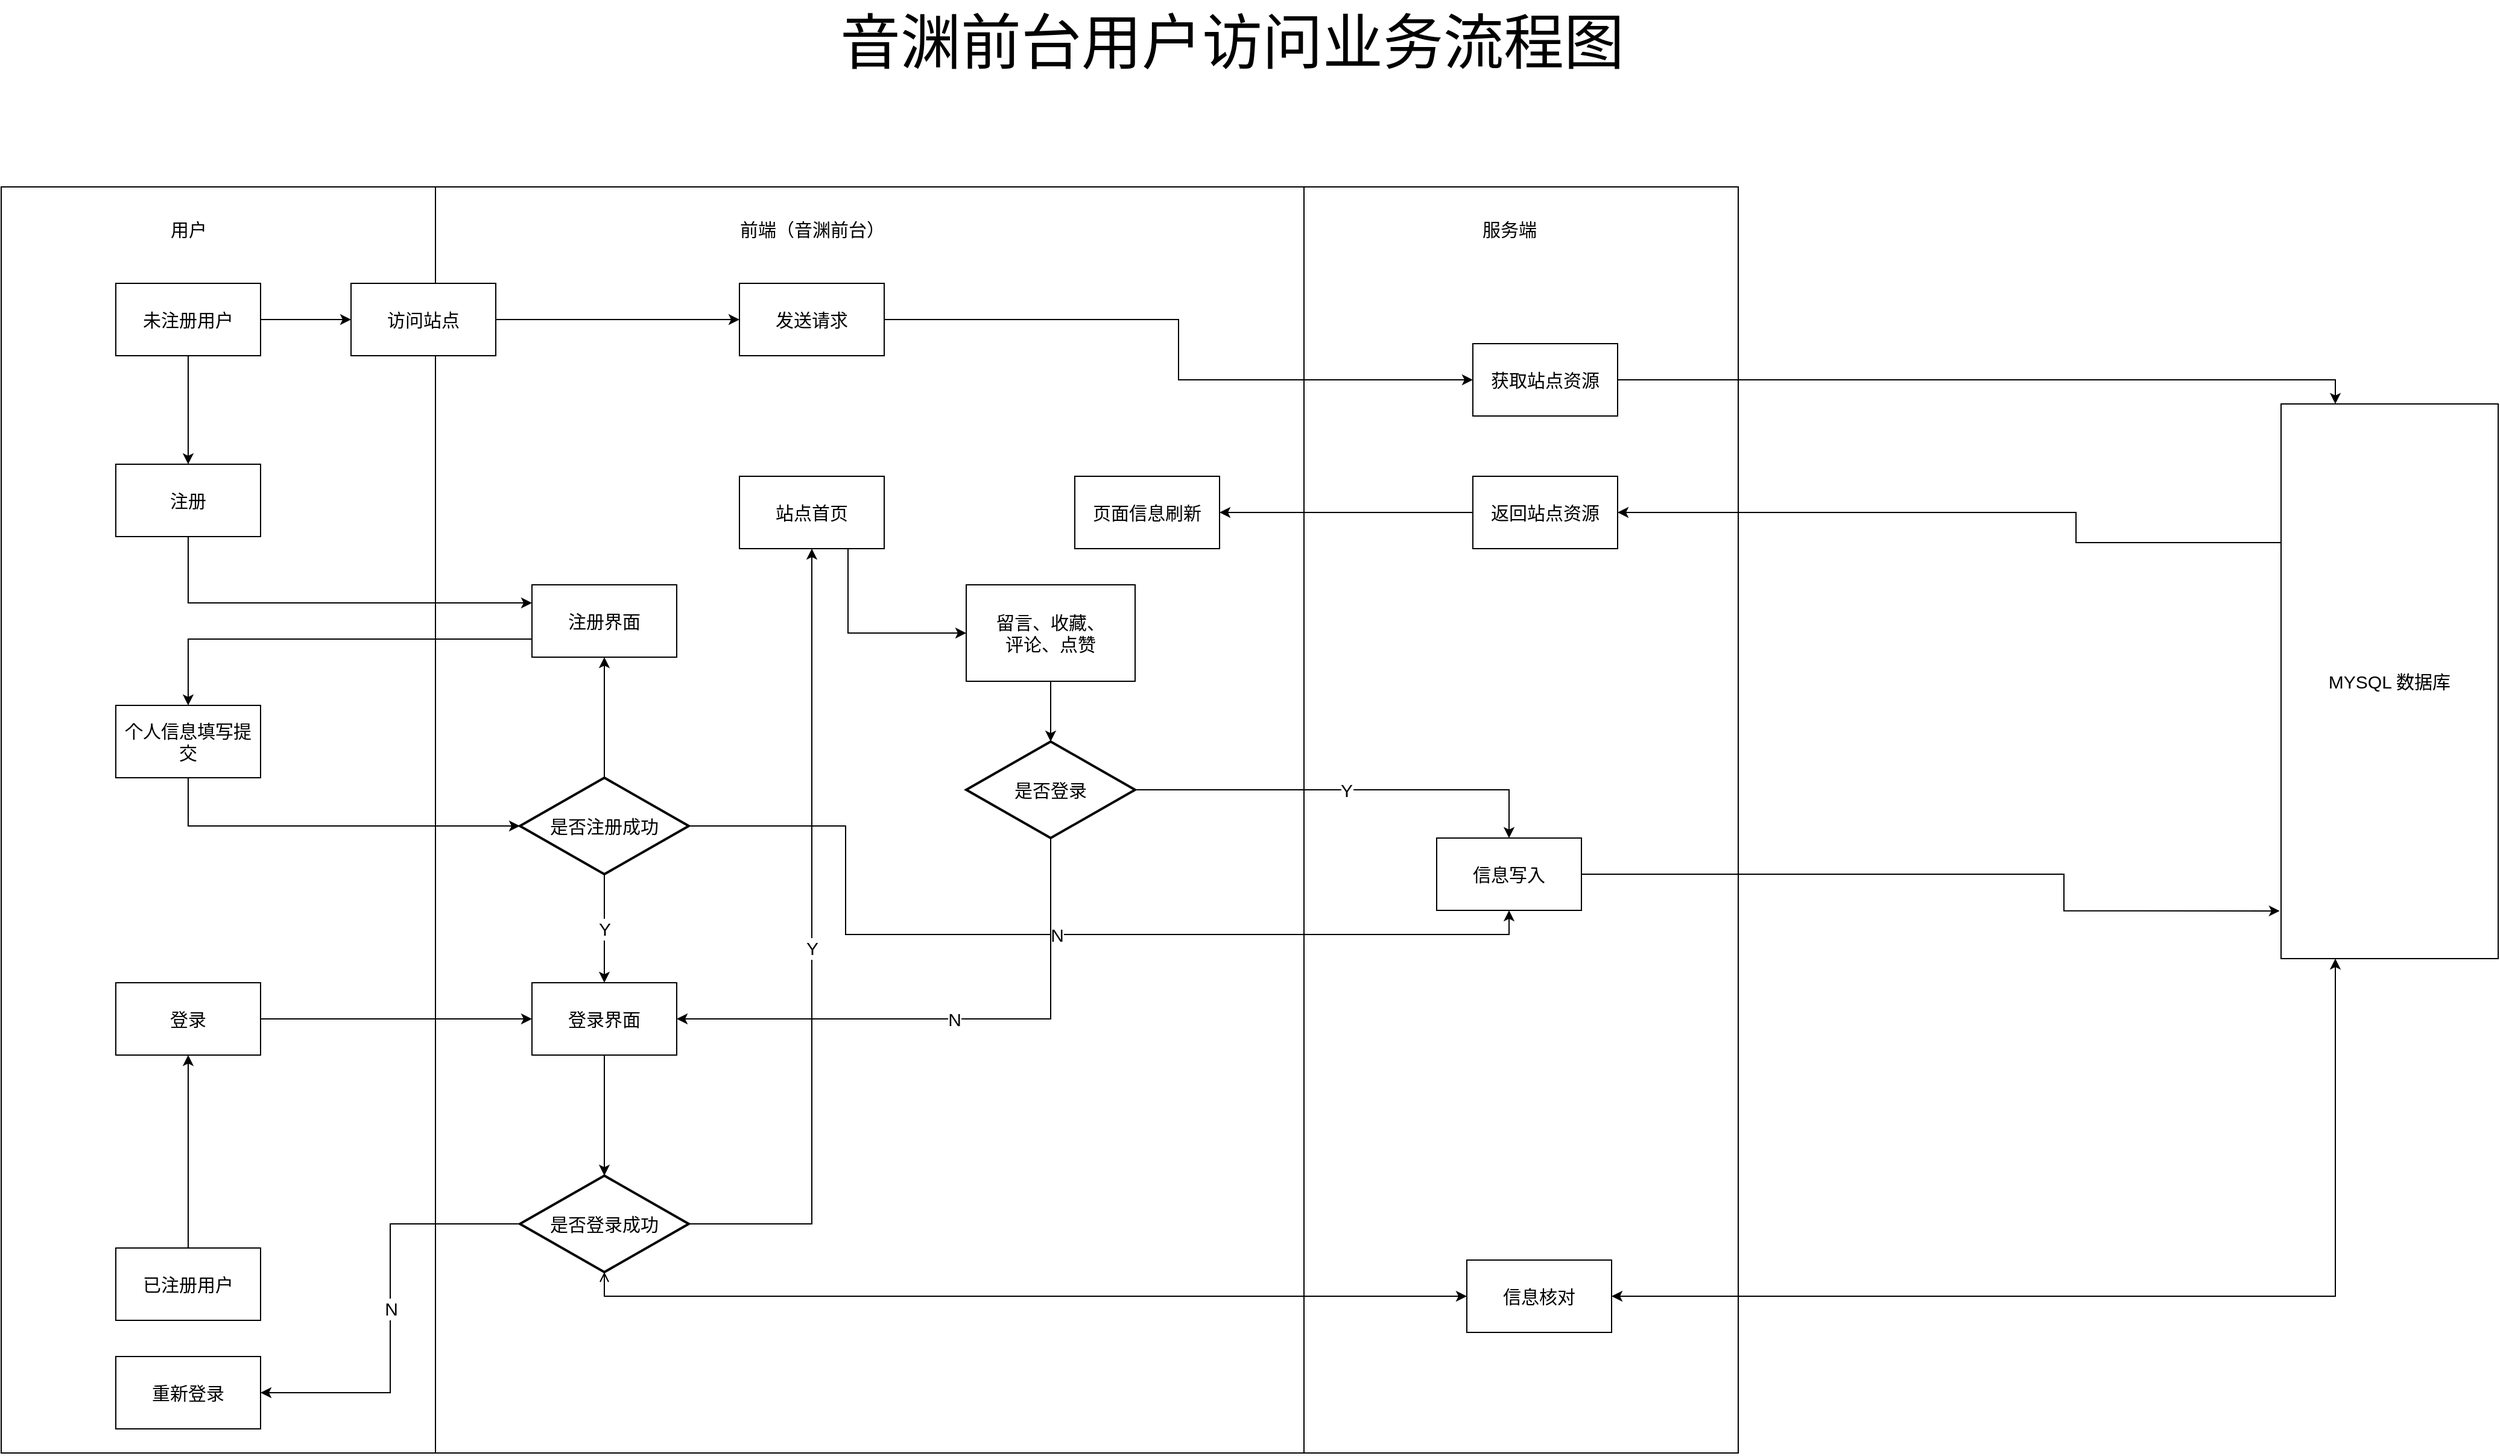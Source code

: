 <mxfile version="20.4.0" type="github">
  <diagram id="YodmTxko8MeMF1SjW40L" name="第 1 页">
    <mxGraphModel dx="1422" dy="794" grid="1" gridSize="10" guides="1" tooltips="1" connect="1" arrows="1" fold="1" page="1" pageScale="1" pageWidth="1654" pageHeight="2336" math="0" shadow="0">
      <root>
        <mxCell id="0" />
        <mxCell id="1" parent="0" />
        <mxCell id="RXx5Peij8KMHwUZGRes9-1" value="" style="rounded=0;whiteSpace=wrap;html=1;fontSize=15;" parent="1" vertex="1">
          <mxGeometry x="130" y="240" width="1440" height="1050" as="geometry" />
        </mxCell>
        <mxCell id="RXx5Peij8KMHwUZGRes9-2" value="" style="endArrow=none;html=1;rounded=0;entryX=0.25;entryY=0;entryDx=0;entryDy=0;exitX=0.25;exitY=1;exitDx=0;exitDy=0;fontSize=15;" parent="1" source="RXx5Peij8KMHwUZGRes9-1" target="RXx5Peij8KMHwUZGRes9-1" edge="1">
          <mxGeometry width="50" height="50" relative="1" as="geometry">
            <mxPoint x="770" y="630" as="sourcePoint" />
            <mxPoint x="820" y="580" as="targetPoint" />
          </mxGeometry>
        </mxCell>
        <mxCell id="RXx5Peij8KMHwUZGRes9-3" value="" style="endArrow=none;html=1;rounded=0;entryX=0.75;entryY=0;entryDx=0;entryDy=0;exitX=0.75;exitY=1;exitDx=0;exitDy=0;fontSize=15;" parent="1" source="RXx5Peij8KMHwUZGRes9-1" target="RXx5Peij8KMHwUZGRes9-1" edge="1">
          <mxGeometry width="50" height="50" relative="1" as="geometry">
            <mxPoint x="770" y="470" as="sourcePoint" />
            <mxPoint x="820" y="420" as="targetPoint" />
          </mxGeometry>
        </mxCell>
        <mxCell id="RXx5Peij8KMHwUZGRes9-4" value="用户" style="text;html=1;resizable=0;autosize=1;align=center;verticalAlign=middle;points=[];fillColor=none;strokeColor=none;rounded=0;fontSize=15;" parent="1" vertex="1">
          <mxGeometry x="260" y="260" width="50" height="30" as="geometry" />
        </mxCell>
        <mxCell id="RXx5Peij8KMHwUZGRes9-5" value="前端（音渊前台）" style="text;html=1;resizable=0;autosize=1;align=center;verticalAlign=middle;points=[];fillColor=none;strokeColor=none;rounded=0;fontSize=15;" parent="1" vertex="1">
          <mxGeometry x="732" y="260" width="140" height="30" as="geometry" />
        </mxCell>
        <mxCell id="RXx5Peij8KMHwUZGRes9-6" value="服务端" style="text;html=1;resizable=0;autosize=1;align=center;verticalAlign=middle;points=[];fillColor=none;strokeColor=none;rounded=0;fontSize=15;" parent="1" vertex="1">
          <mxGeometry x="1345" y="260" width="70" height="30" as="geometry" />
        </mxCell>
        <mxCell id="RXx5Peij8KMHwUZGRes9-12" style="edgeStyle=orthogonalEdgeStyle;rounded=0;orthogonalLoop=1;jettySize=auto;html=1;exitX=1;exitY=0.5;exitDx=0;exitDy=0;entryX=0;entryY=0.5;entryDx=0;entryDy=0;fontSize=15;" parent="1" source="RXx5Peij8KMHwUZGRes9-8" target="RXx5Peij8KMHwUZGRes9-11" edge="1">
          <mxGeometry relative="1" as="geometry" />
        </mxCell>
        <mxCell id="RXx5Peij8KMHwUZGRes9-29" style="edgeStyle=orthogonalEdgeStyle;rounded=0;orthogonalLoop=1;jettySize=auto;html=1;exitX=0.5;exitY=1;exitDx=0;exitDy=0;entryX=0.5;entryY=0;entryDx=0;entryDy=0;fontSize=15;" parent="1" source="RXx5Peij8KMHwUZGRes9-8" target="RXx5Peij8KMHwUZGRes9-10" edge="1">
          <mxGeometry relative="1" as="geometry" />
        </mxCell>
        <mxCell id="RXx5Peij8KMHwUZGRes9-8" value="未注册用户" style="rounded=0;whiteSpace=wrap;html=1;fontSize=15;" parent="1" vertex="1">
          <mxGeometry x="225" y="320" width="120" height="60" as="geometry" />
        </mxCell>
        <mxCell id="RXx5Peij8KMHwUZGRes9-39" style="edgeStyle=orthogonalEdgeStyle;rounded=0;orthogonalLoop=1;jettySize=auto;html=1;exitX=0.5;exitY=0;exitDx=0;exitDy=0;entryX=0.5;entryY=1;entryDx=0;entryDy=0;fontSize=15;" parent="1" source="RXx5Peij8KMHwUZGRes9-9" target="RXx5Peij8KMHwUZGRes9-33" edge="1">
          <mxGeometry relative="1" as="geometry" />
        </mxCell>
        <mxCell id="RXx5Peij8KMHwUZGRes9-9" value="已注册用户" style="rounded=0;whiteSpace=wrap;html=1;fontSize=15;" parent="1" vertex="1">
          <mxGeometry x="225" y="1120" width="120" height="60" as="geometry" />
        </mxCell>
        <mxCell id="RXx5Peij8KMHwUZGRes9-28" style="edgeStyle=orthogonalEdgeStyle;rounded=0;orthogonalLoop=1;jettySize=auto;html=1;exitX=0.5;exitY=1;exitDx=0;exitDy=0;entryX=0;entryY=0.25;entryDx=0;entryDy=0;fontSize=15;" parent="1" source="RXx5Peij8KMHwUZGRes9-10" target="RXx5Peij8KMHwUZGRes9-27" edge="1">
          <mxGeometry relative="1" as="geometry" />
        </mxCell>
        <mxCell id="RXx5Peij8KMHwUZGRes9-10" value="注册" style="rounded=0;whiteSpace=wrap;html=1;fontSize=15;" parent="1" vertex="1">
          <mxGeometry x="225" y="470" width="120" height="60" as="geometry" />
        </mxCell>
        <mxCell id="RXx5Peij8KMHwUZGRes9-15" style="edgeStyle=orthogonalEdgeStyle;rounded=0;orthogonalLoop=1;jettySize=auto;html=1;exitX=1;exitY=0.5;exitDx=0;exitDy=0;entryX=0;entryY=0.5;entryDx=0;entryDy=0;fontSize=15;" parent="1" source="RXx5Peij8KMHwUZGRes9-11" target="RXx5Peij8KMHwUZGRes9-13" edge="1">
          <mxGeometry relative="1" as="geometry" />
        </mxCell>
        <mxCell id="RXx5Peij8KMHwUZGRes9-11" value="访问站点" style="rounded=0;whiteSpace=wrap;html=1;fontSize=15;" parent="1" vertex="1">
          <mxGeometry x="420" y="320" width="120" height="60" as="geometry" />
        </mxCell>
        <mxCell id="RXx5Peij8KMHwUZGRes9-16" style="edgeStyle=orthogonalEdgeStyle;rounded=0;orthogonalLoop=1;jettySize=auto;html=1;exitX=1;exitY=0.5;exitDx=0;exitDy=0;entryX=0;entryY=0.5;entryDx=0;entryDy=0;fontSize=15;" parent="1" source="RXx5Peij8KMHwUZGRes9-13" target="RXx5Peij8KMHwUZGRes9-14" edge="1">
          <mxGeometry relative="1" as="geometry" />
        </mxCell>
        <mxCell id="RXx5Peij8KMHwUZGRes9-13" value="发送请求" style="rounded=0;whiteSpace=wrap;html=1;fontSize=15;" parent="1" vertex="1">
          <mxGeometry x="742" y="320" width="120" height="60" as="geometry" />
        </mxCell>
        <mxCell id="RXx5Peij8KMHwUZGRes9-21" style="edgeStyle=orthogonalEdgeStyle;rounded=0;orthogonalLoop=1;jettySize=auto;html=1;exitX=1;exitY=0.5;exitDx=0;exitDy=0;entryX=0.25;entryY=0;entryDx=0;entryDy=0;fontSize=15;" parent="1" source="RXx5Peij8KMHwUZGRes9-14" target="RXx5Peij8KMHwUZGRes9-18" edge="1">
          <mxGeometry relative="1" as="geometry" />
        </mxCell>
        <mxCell id="RXx5Peij8KMHwUZGRes9-14" value="获取站点资源" style="rounded=0;whiteSpace=wrap;html=1;fontSize=15;" parent="1" vertex="1">
          <mxGeometry x="1350" y="370" width="120" height="60" as="geometry" />
        </mxCell>
        <mxCell id="RXx5Peij8KMHwUZGRes9-24" style="edgeStyle=orthogonalEdgeStyle;rounded=0;orthogonalLoop=1;jettySize=auto;html=1;exitX=0;exitY=0.25;exitDx=0;exitDy=0;entryX=1;entryY=0.5;entryDx=0;entryDy=0;fontSize=15;" parent="1" source="RXx5Peij8KMHwUZGRes9-18" target="RXx5Peij8KMHwUZGRes9-23" edge="1">
          <mxGeometry relative="1" as="geometry">
            <Array as="points">
              <mxPoint x="1850" y="535" />
              <mxPoint x="1850" y="510" />
            </Array>
          </mxGeometry>
        </mxCell>
        <mxCell id="RXx5Peij8KMHwUZGRes9-18" value="MYSQL 数据库" style="rounded=0;whiteSpace=wrap;html=1;fontSize=15;" parent="1" vertex="1">
          <mxGeometry x="2020" y="420" width="180" height="460" as="geometry" />
        </mxCell>
        <mxCell id="PfplGbF6E_adJJfHb1EB-2" style="edgeStyle=orthogonalEdgeStyle;rounded=0;orthogonalLoop=1;jettySize=auto;html=1;exitX=0;exitY=0.5;exitDx=0;exitDy=0;fontFamily=Helvetica;fontSize=15;startArrow=none;startFill=0;" edge="1" parent="1" source="RXx5Peij8KMHwUZGRes9-23" target="PfplGbF6E_adJJfHb1EB-1">
          <mxGeometry relative="1" as="geometry" />
        </mxCell>
        <mxCell id="RXx5Peij8KMHwUZGRes9-23" value="返回站点资源" style="rounded=0;whiteSpace=wrap;html=1;fontSize=15;" parent="1" vertex="1">
          <mxGeometry x="1350" y="480" width="120" height="60" as="geometry" />
        </mxCell>
        <mxCell id="RXx5Peij8KMHwUZGRes9-55" style="edgeStyle=orthogonalEdgeStyle;rounded=0;orthogonalLoop=1;jettySize=auto;html=1;exitX=0.75;exitY=1;exitDx=0;exitDy=0;entryX=0;entryY=0.5;entryDx=0;entryDy=0;startArrow=none;startFill=0;fontSize=15;" parent="1" source="RXx5Peij8KMHwUZGRes9-25" target="RXx5Peij8KMHwUZGRes9-53" edge="1">
          <mxGeometry relative="1" as="geometry" />
        </mxCell>
        <mxCell id="RXx5Peij8KMHwUZGRes9-25" value="站点首页" style="rounded=0;whiteSpace=wrap;html=1;fontSize=15;" parent="1" vertex="1">
          <mxGeometry x="742" y="480" width="120" height="60" as="geometry" />
        </mxCell>
        <mxCell id="RXx5Peij8KMHwUZGRes9-32" style="edgeStyle=orthogonalEdgeStyle;rounded=0;orthogonalLoop=1;jettySize=auto;html=1;exitX=0;exitY=0.75;exitDx=0;exitDy=0;entryX=0.5;entryY=0;entryDx=0;entryDy=0;fontSize=15;" parent="1" source="RXx5Peij8KMHwUZGRes9-27" target="RXx5Peij8KMHwUZGRes9-30" edge="1">
          <mxGeometry relative="1" as="geometry" />
        </mxCell>
        <mxCell id="RXx5Peij8KMHwUZGRes9-27" value="注册界面" style="rounded=0;whiteSpace=wrap;html=1;fontSize=15;" parent="1" vertex="1">
          <mxGeometry x="570" y="570" width="120" height="60" as="geometry" />
        </mxCell>
        <mxCell id="RXx5Peij8KMHwUZGRes9-65" style="edgeStyle=orthogonalEdgeStyle;rounded=0;orthogonalLoop=1;jettySize=auto;html=1;exitX=0.5;exitY=1;exitDx=0;exitDy=0;entryX=0;entryY=0.5;entryDx=0;entryDy=0;entryPerimeter=0;fontSize=15;startArrow=none;startFill=0;" parent="1" source="RXx5Peij8KMHwUZGRes9-30" target="RXx5Peij8KMHwUZGRes9-31" edge="1">
          <mxGeometry relative="1" as="geometry" />
        </mxCell>
        <mxCell id="RXx5Peij8KMHwUZGRes9-30" value="个人信息填写提交" style="rounded=0;whiteSpace=wrap;html=1;fontSize=15;" parent="1" vertex="1">
          <mxGeometry x="225" y="670" width="120" height="60" as="geometry" />
        </mxCell>
        <mxCell id="RXx5Peij8KMHwUZGRes9-36" style="edgeStyle=orthogonalEdgeStyle;rounded=0;orthogonalLoop=1;jettySize=auto;html=1;exitX=0.5;exitY=0;exitDx=0;exitDy=0;exitPerimeter=0;entryX=0.5;entryY=1;entryDx=0;entryDy=0;fontSize=15;" parent="1" source="RXx5Peij8KMHwUZGRes9-31" target="RXx5Peij8KMHwUZGRes9-27" edge="1">
          <mxGeometry relative="1" as="geometry" />
        </mxCell>
        <mxCell id="RXx5Peij8KMHwUZGRes9-37" value="Y" style="edgeStyle=orthogonalEdgeStyle;rounded=0;orthogonalLoop=1;jettySize=auto;html=1;exitX=0.5;exitY=1;exitDx=0;exitDy=0;exitPerimeter=0;entryX=0.5;entryY=0;entryDx=0;entryDy=0;fontSize=15;" parent="1" source="RXx5Peij8KMHwUZGRes9-31" target="RXx5Peij8KMHwUZGRes9-34" edge="1">
          <mxGeometry relative="1" as="geometry" />
        </mxCell>
        <mxCell id="RXx5Peij8KMHwUZGRes9-67" value="N" style="edgeStyle=orthogonalEdgeStyle;rounded=0;orthogonalLoop=1;jettySize=auto;html=1;exitX=1;exitY=0.5;exitDx=0;exitDy=0;exitPerimeter=0;entryX=0.5;entryY=1;entryDx=0;entryDy=0;fontSize=15;startArrow=none;startFill=0;" parent="1" source="RXx5Peij8KMHwUZGRes9-31" target="RXx5Peij8KMHwUZGRes9-48" edge="1">
          <mxGeometry relative="1" as="geometry">
            <Array as="points">
              <mxPoint x="830" y="770" />
              <mxPoint x="830" y="860" />
              <mxPoint x="1380" y="860" />
            </Array>
          </mxGeometry>
        </mxCell>
        <mxCell id="RXx5Peij8KMHwUZGRes9-31" value="是否注册成功" style="strokeWidth=2;html=1;shape=mxgraph.flowchart.decision;whiteSpace=wrap;fontSize=15;" parent="1" vertex="1">
          <mxGeometry x="560" y="730" width="140" height="80" as="geometry" />
        </mxCell>
        <mxCell id="RXx5Peij8KMHwUZGRes9-38" style="edgeStyle=orthogonalEdgeStyle;rounded=0;orthogonalLoop=1;jettySize=auto;html=1;exitX=1;exitY=0.5;exitDx=0;exitDy=0;entryX=0;entryY=0.5;entryDx=0;entryDy=0;fontSize=15;" parent="1" source="RXx5Peij8KMHwUZGRes9-33" target="RXx5Peij8KMHwUZGRes9-34" edge="1">
          <mxGeometry relative="1" as="geometry" />
        </mxCell>
        <mxCell id="RXx5Peij8KMHwUZGRes9-33" value="登录" style="rounded=0;whiteSpace=wrap;html=1;fontSize=15;" parent="1" vertex="1">
          <mxGeometry x="225" y="900" width="120" height="60" as="geometry" />
        </mxCell>
        <mxCell id="RXx5Peij8KMHwUZGRes9-42" style="edgeStyle=orthogonalEdgeStyle;rounded=0;orthogonalLoop=1;jettySize=auto;html=1;exitX=0.5;exitY=1;exitDx=0;exitDy=0;fontSize=15;" parent="1" source="RXx5Peij8KMHwUZGRes9-34" target="RXx5Peij8KMHwUZGRes9-40" edge="1">
          <mxGeometry relative="1" as="geometry" />
        </mxCell>
        <mxCell id="RXx5Peij8KMHwUZGRes9-34" value="登录界面" style="rounded=0;whiteSpace=wrap;html=1;fontSize=15;" parent="1" vertex="1">
          <mxGeometry x="570" y="900" width="120" height="60" as="geometry" />
        </mxCell>
        <mxCell id="RXx5Peij8KMHwUZGRes9-45" value="Y" style="edgeStyle=orthogonalEdgeStyle;rounded=0;orthogonalLoop=1;jettySize=auto;html=1;exitX=1;exitY=0.5;exitDx=0;exitDy=0;exitPerimeter=0;entryX=0.5;entryY=1;entryDx=0;entryDy=0;fontSize=15;" parent="1" source="RXx5Peij8KMHwUZGRes9-40" target="RXx5Peij8KMHwUZGRes9-25" edge="1">
          <mxGeometry relative="1" as="geometry">
            <mxPoint x="870.0" y="960" as="targetPoint" />
          </mxGeometry>
        </mxCell>
        <mxCell id="RXx5Peij8KMHwUZGRes9-46" value="N" style="edgeStyle=orthogonalEdgeStyle;rounded=0;orthogonalLoop=1;jettySize=auto;html=1;exitX=0;exitY=0.5;exitDx=0;exitDy=0;exitPerimeter=0;entryX=1;entryY=0.5;entryDx=0;entryDy=0;fontSize=15;" parent="1" source="RXx5Peij8KMHwUZGRes9-40" target="RXx5Peij8KMHwUZGRes9-43" edge="1">
          <mxGeometry relative="1" as="geometry" />
        </mxCell>
        <mxCell id="RXx5Peij8KMHwUZGRes9-50" style="edgeStyle=orthogonalEdgeStyle;rounded=0;orthogonalLoop=1;jettySize=auto;html=1;exitX=0.5;exitY=1;exitDx=0;exitDy=0;exitPerimeter=0;entryX=0;entryY=0.5;entryDx=0;entryDy=0;startArrow=open;startFill=0;fontSize=15;" parent="1" source="RXx5Peij8KMHwUZGRes9-40" target="RXx5Peij8KMHwUZGRes9-47" edge="1">
          <mxGeometry relative="1" as="geometry" />
        </mxCell>
        <mxCell id="RXx5Peij8KMHwUZGRes9-40" value="是否登录成功" style="strokeWidth=2;html=1;shape=mxgraph.flowchart.decision;whiteSpace=wrap;fontSize=15;" parent="1" vertex="1">
          <mxGeometry x="560" y="1060" width="140" height="80" as="geometry" />
        </mxCell>
        <mxCell id="RXx5Peij8KMHwUZGRes9-43" value="重新登录" style="rounded=0;whiteSpace=wrap;html=1;fontSize=15;" parent="1" vertex="1">
          <mxGeometry x="225" y="1210" width="120" height="60" as="geometry" />
        </mxCell>
        <mxCell id="RXx5Peij8KMHwUZGRes9-52" style="edgeStyle=orthogonalEdgeStyle;rounded=0;orthogonalLoop=1;jettySize=auto;html=1;exitX=1;exitY=0.5;exitDx=0;exitDy=0;entryX=0.25;entryY=1;entryDx=0;entryDy=0;startArrow=classic;startFill=1;fontSize=15;" parent="1" source="RXx5Peij8KMHwUZGRes9-47" target="RXx5Peij8KMHwUZGRes9-18" edge="1">
          <mxGeometry relative="1" as="geometry" />
        </mxCell>
        <mxCell id="RXx5Peij8KMHwUZGRes9-47" value="信息核对" style="rounded=0;whiteSpace=wrap;html=1;fontSize=15;" parent="1" vertex="1">
          <mxGeometry x="1345" y="1130" width="120" height="60" as="geometry" />
        </mxCell>
        <mxCell id="RXx5Peij8KMHwUZGRes9-66" style="edgeStyle=orthogonalEdgeStyle;rounded=0;orthogonalLoop=1;jettySize=auto;html=1;exitX=1;exitY=0.5;exitDx=0;exitDy=0;entryX=-0.006;entryY=0.914;entryDx=0;entryDy=0;entryPerimeter=0;fontSize=15;startArrow=none;startFill=0;" parent="1" source="RXx5Peij8KMHwUZGRes9-48" target="RXx5Peij8KMHwUZGRes9-18" edge="1">
          <mxGeometry relative="1" as="geometry">
            <Array as="points">
              <mxPoint x="1840" y="810" />
              <mxPoint x="1840" y="840" />
            </Array>
          </mxGeometry>
        </mxCell>
        <mxCell id="RXx5Peij8KMHwUZGRes9-48" value="信息写入" style="rounded=0;whiteSpace=wrap;html=1;fontSize=15;" parent="1" vertex="1">
          <mxGeometry x="1320" y="780" width="120" height="60" as="geometry" />
        </mxCell>
        <mxCell id="RXx5Peij8KMHwUZGRes9-58" style="edgeStyle=orthogonalEdgeStyle;rounded=0;orthogonalLoop=1;jettySize=auto;html=1;exitX=0.5;exitY=1;exitDx=0;exitDy=0;entryX=0.5;entryY=0;entryDx=0;entryDy=0;entryPerimeter=0;startArrow=none;startFill=0;fontSize=15;" parent="1" source="RXx5Peij8KMHwUZGRes9-53" target="RXx5Peij8KMHwUZGRes9-57" edge="1">
          <mxGeometry relative="1" as="geometry" />
        </mxCell>
        <mxCell id="RXx5Peij8KMHwUZGRes9-53" value="留言、收藏、&lt;br&gt;评论、点赞" style="rounded=0;whiteSpace=wrap;html=1;fontSize=15;" parent="1" vertex="1">
          <mxGeometry x="930" y="570" width="140" height="80" as="geometry" />
        </mxCell>
        <mxCell id="RXx5Peij8KMHwUZGRes9-59" value="Y" style="edgeStyle=orthogonalEdgeStyle;rounded=0;orthogonalLoop=1;jettySize=auto;html=1;exitX=1;exitY=0.5;exitDx=0;exitDy=0;exitPerimeter=0;entryX=0.5;entryY=0;entryDx=0;entryDy=0;startArrow=none;startFill=0;fontSize=15;" parent="1" source="RXx5Peij8KMHwUZGRes9-57" target="RXx5Peij8KMHwUZGRes9-48" edge="1">
          <mxGeometry relative="1" as="geometry" />
        </mxCell>
        <mxCell id="RXx5Peij8KMHwUZGRes9-60" value="N" style="edgeStyle=orthogonalEdgeStyle;rounded=0;orthogonalLoop=1;jettySize=auto;html=1;exitX=0.5;exitY=1;exitDx=0;exitDy=0;exitPerimeter=0;entryX=1;entryY=0.5;entryDx=0;entryDy=0;startArrow=none;startFill=0;fontSize=15;" parent="1" source="RXx5Peij8KMHwUZGRes9-57" target="RXx5Peij8KMHwUZGRes9-34" edge="1">
          <mxGeometry relative="1" as="geometry" />
        </mxCell>
        <mxCell id="RXx5Peij8KMHwUZGRes9-57" value="是否登录" style="strokeWidth=2;html=1;shape=mxgraph.flowchart.decision;whiteSpace=wrap;fontSize=15;" parent="1" vertex="1">
          <mxGeometry x="930" y="700" width="140" height="80" as="geometry" />
        </mxCell>
        <mxCell id="RXx5Peij8KMHwUZGRes9-68" value="音渊前台用户访问业务流程图" style="text;html=1;resizable=0;autosize=1;align=center;verticalAlign=middle;points=[];fillColor=none;strokeColor=none;rounded=0;fontSize=50;fontFamily=Helvetica;" parent="1" vertex="1">
          <mxGeometry x="815" y="85" width="670" height="70" as="geometry" />
        </mxCell>
        <mxCell id="PfplGbF6E_adJJfHb1EB-1" value="页面信息刷新" style="rounded=0;whiteSpace=wrap;html=1;fontFamily=Helvetica;fontSize=15;" vertex="1" parent="1">
          <mxGeometry x="1020" y="480" width="120" height="60" as="geometry" />
        </mxCell>
      </root>
    </mxGraphModel>
  </diagram>
</mxfile>
